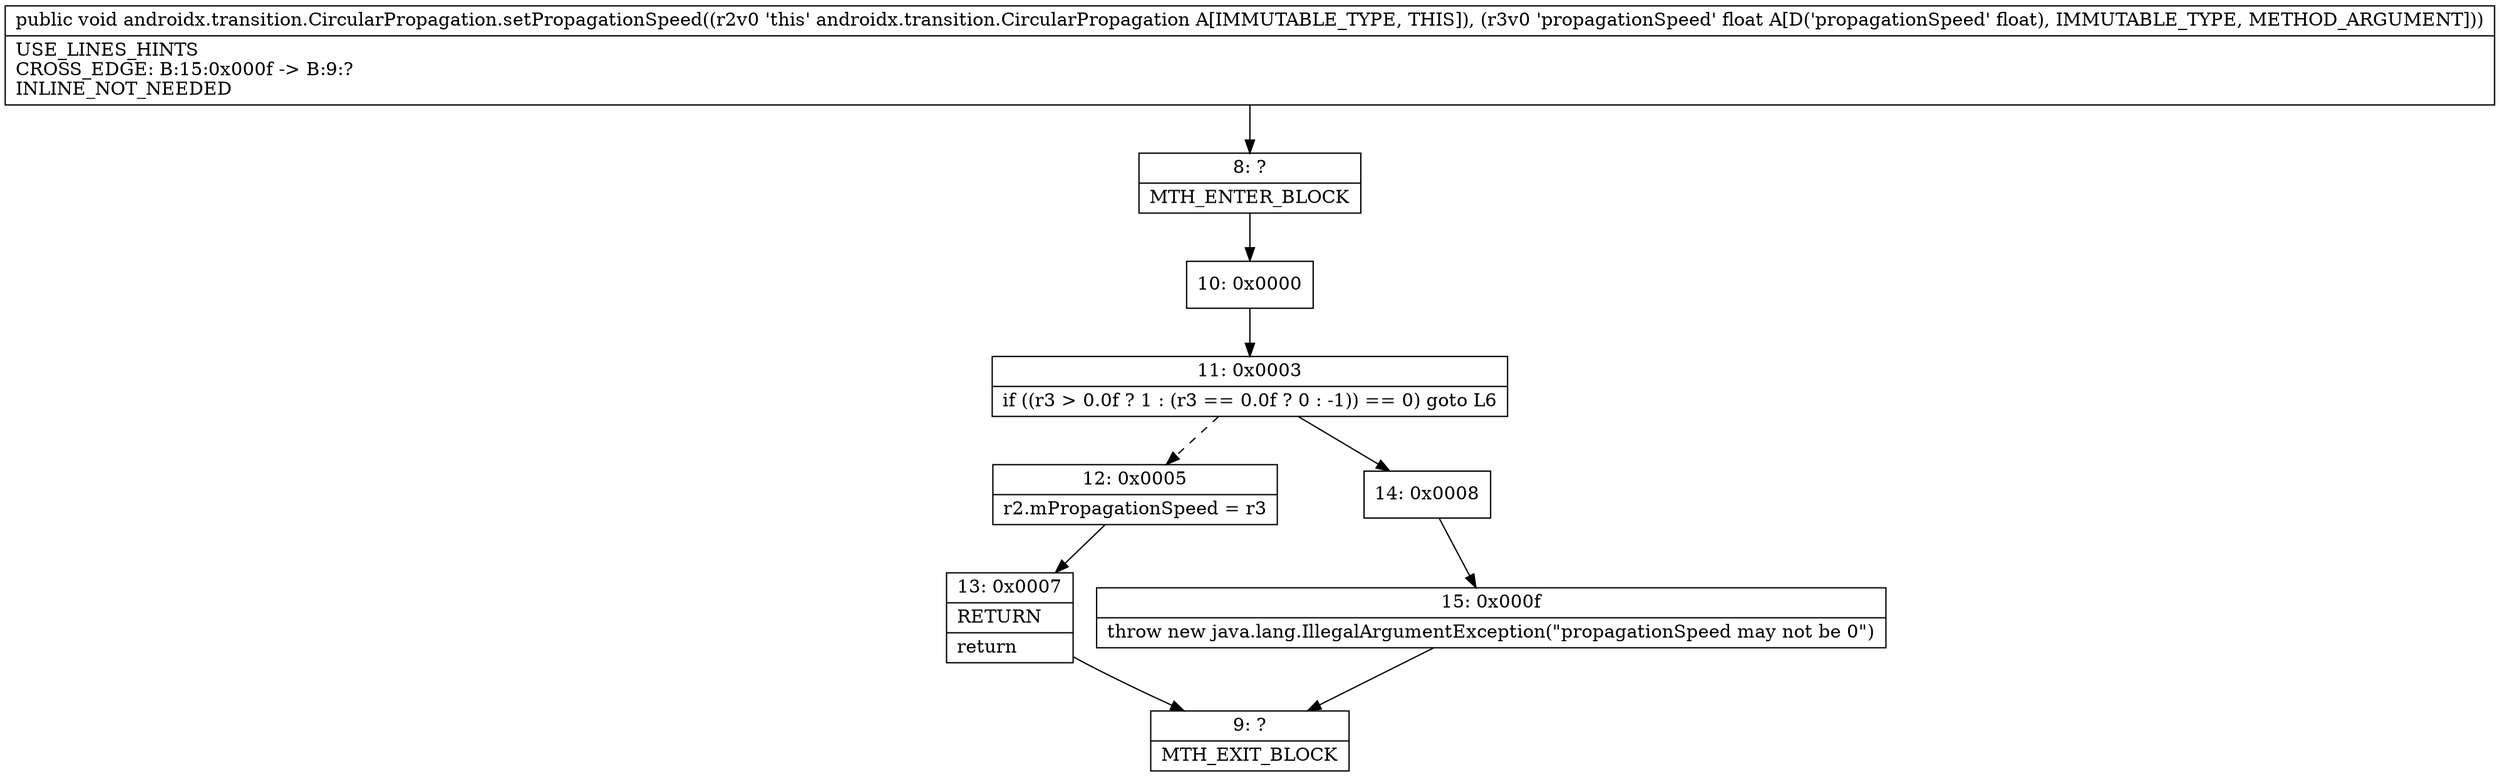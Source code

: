 digraph "CFG forandroidx.transition.CircularPropagation.setPropagationSpeed(F)V" {
Node_8 [shape=record,label="{8\:\ ?|MTH_ENTER_BLOCK\l}"];
Node_10 [shape=record,label="{10\:\ 0x0000}"];
Node_11 [shape=record,label="{11\:\ 0x0003|if ((r3 \> 0.0f ? 1 : (r3 == 0.0f ? 0 : \-1)) == 0) goto L6\l}"];
Node_12 [shape=record,label="{12\:\ 0x0005|r2.mPropagationSpeed = r3\l}"];
Node_13 [shape=record,label="{13\:\ 0x0007|RETURN\l|return\l}"];
Node_9 [shape=record,label="{9\:\ ?|MTH_EXIT_BLOCK\l}"];
Node_14 [shape=record,label="{14\:\ 0x0008}"];
Node_15 [shape=record,label="{15\:\ 0x000f|throw new java.lang.IllegalArgumentException(\"propagationSpeed may not be 0\")\l}"];
MethodNode[shape=record,label="{public void androidx.transition.CircularPropagation.setPropagationSpeed((r2v0 'this' androidx.transition.CircularPropagation A[IMMUTABLE_TYPE, THIS]), (r3v0 'propagationSpeed' float A[D('propagationSpeed' float), IMMUTABLE_TYPE, METHOD_ARGUMENT]))  | USE_LINES_HINTS\lCROSS_EDGE: B:15:0x000f \-\> B:9:?\lINLINE_NOT_NEEDED\l}"];
MethodNode -> Node_8;Node_8 -> Node_10;
Node_10 -> Node_11;
Node_11 -> Node_12[style=dashed];
Node_11 -> Node_14;
Node_12 -> Node_13;
Node_13 -> Node_9;
Node_14 -> Node_15;
Node_15 -> Node_9;
}


